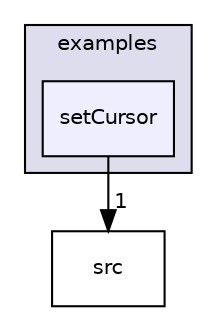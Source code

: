 digraph "Arduino/Libraries/LiquidCrystal/examples/setCursor" {
  compound=true
  node [ fontsize="10", fontname="Helvetica"];
  edge [ labelfontsize="10", labelfontname="Helvetica"];
  subgraph clusterdir_0db407235f3e05e22e69c024e6335976 {
    graph [ bgcolor="#ddddee", pencolor="black", label="examples" fontname="Helvetica", fontsize="10", URL="dir_0db407235f3e05e22e69c024e6335976.html"]
  dir_8e2f083eb5fac5578fd2649a7bd9f4d8 [shape=box, label="setCursor", style="filled", fillcolor="#eeeeff", pencolor="black", URL="dir_8e2f083eb5fac5578fd2649a7bd9f4d8.html"];
  }
  dir_b4844d264c4be39b4c927dc19dd339fd [shape=box label="src" URL="dir_b4844d264c4be39b4c927dc19dd339fd.html"];
  dir_8e2f083eb5fac5578fd2649a7bd9f4d8->dir_b4844d264c4be39b4c927dc19dd339fd [headlabel="1", labeldistance=1.5 headhref="dir_000017_000019.html"];
}
